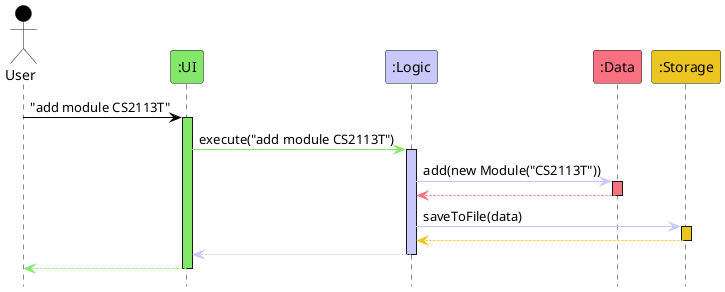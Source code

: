 @startuml

hide footbox

Actor User as user #000000
Participant ":UI" as ui #83E769
Participant ":Logic" as logic #C8C8FA
Participant ":Data" as data #F97181
Participant ":Storage" as storage #EDC520

user -[#000000]> ui : "add module CS2113T"
activate ui #83E769

ui -[#83E769]> logic : execute("add module CS2113T")
activate logic #C8C8FA

logic -[#C8C8FA]> data : add(new Module("CS2113T"))
activate data #F97181

data -[#F97181]-> logic
deactivate data

logic -[#C8C8FA]> storage : saveToFile(data)
activate storage #EDC520

storage --[#EDC520]> logic
deactivate storage

logic --[#C8C8FA]> ui
deactivate logic

ui--[#83E769]> user
deactivate ui
@enduml

